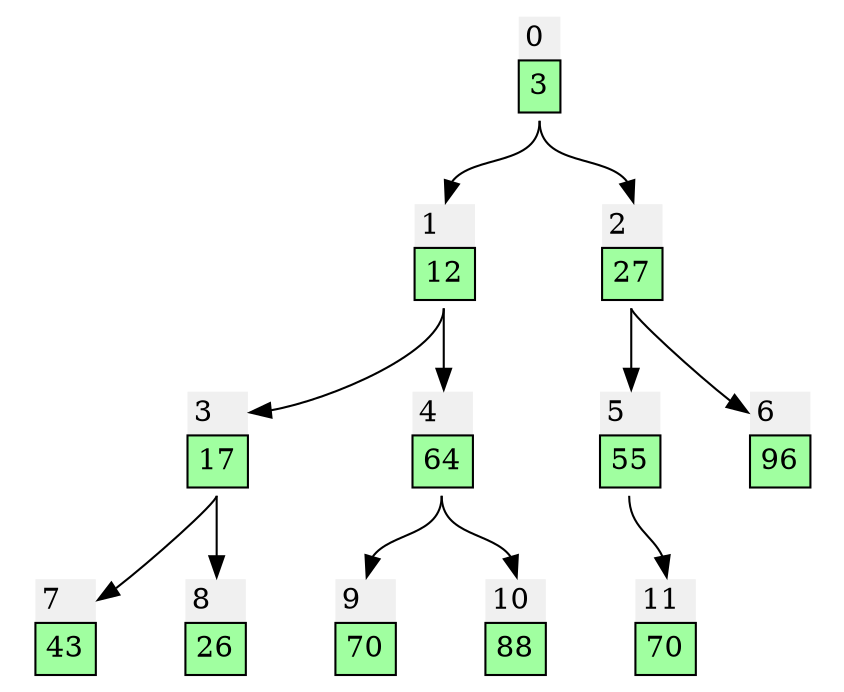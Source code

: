 digraph g
{ 
node [shape=none]
rankdir="TB"
edge[tailclip=false,arrowtail=dot];
node_0_0
[label=<
<TABLE BORDER="0" CELLBORDER="1" CELLSPACING="0" CELLPADDING="4" >
<TR> <TD CELLPADDING="3" BORDER="0"  ALIGN="LEFT" bgcolor="#f0f0f0" PORT="id">0</TD> </TR><TR>
<TD PORT="val" bgcolor="#a0FFa0">3</TD>
</TR></TABLE>>];
rank = same; node_1_0;node_2_0;
node_0_0:s -> node_1_0:id ;
node_0_0:s -> node_2_0:id ;
node_1_0
[label=<
<TABLE BORDER="0" CELLBORDER="1" CELLSPACING="0" CELLPADDING="4" >
<TR> <TD CELLPADDING="3" BORDER="0"  ALIGN="LEFT" bgcolor="#f0f0f0" PORT="id">1</TD> </TR><TR>
<TD PORT="val" bgcolor="#a0FFa0">12</TD>
</TR></TABLE>>];
rank = same; node_3_0;node_4_0;
node_1_0:s -> node_3_0:id ;
node_1_0:s -> node_4_0:id ;
node_3_0
[label=<
<TABLE BORDER="0" CELLBORDER="1" CELLSPACING="0" CELLPADDING="4" >
<TR> <TD CELLPADDING="3" BORDER="0"  ALIGN="LEFT" bgcolor="#f0f0f0" PORT="id">3</TD> </TR><TR>
<TD PORT="val" bgcolor="#a0FFa0">17</TD>
</TR></TABLE>>];
rank = same; node_7_0;node_8_0;
node_3_0:s -> node_7_0:id ;
node_3_0:s -> node_8_0:id ;
node_7_0
[label=<
<TABLE BORDER="0" CELLBORDER="1" CELLSPACING="0" CELLPADDING="4" >
<TR> <TD CELLPADDING="3" BORDER="0"  ALIGN="LEFT" bgcolor="#f0f0f0" PORT="id">7</TD> </TR><TR>
<TD PORT="val" bgcolor="#a0FFa0">43</TD>
</TR></TABLE>>];
node_8_0
[label=<
<TABLE BORDER="0" CELLBORDER="1" CELLSPACING="0" CELLPADDING="4" >
<TR> <TD CELLPADDING="3" BORDER="0"  ALIGN="LEFT" bgcolor="#f0f0f0" PORT="id">8</TD> </TR><TR>
<TD PORT="val" bgcolor="#a0FFa0">26</TD>
</TR></TABLE>>];
node_4_0
[label=<
<TABLE BORDER="0" CELLBORDER="1" CELLSPACING="0" CELLPADDING="4" >
<TR> <TD CELLPADDING="3" BORDER="0"  ALIGN="LEFT" bgcolor="#f0f0f0" PORT="id">4</TD> </TR><TR>
<TD PORT="val" bgcolor="#a0FFa0">64</TD>
</TR></TABLE>>];
rank = same; node_9_0;node_10_0;
node_4_0:s -> node_9_0:id ;
node_4_0:s -> node_10_0:id ;
node_9_0
[label=<
<TABLE BORDER="0" CELLBORDER="1" CELLSPACING="0" CELLPADDING="4" >
<TR> <TD CELLPADDING="3" BORDER="0"  ALIGN="LEFT" bgcolor="#f0f0f0" PORT="id">9</TD> </TR><TR>
<TD PORT="val" bgcolor="#a0FFa0">70</TD>
</TR></TABLE>>];
node_10_0
[label=<
<TABLE BORDER="0" CELLBORDER="1" CELLSPACING="0" CELLPADDING="4" >
<TR> <TD CELLPADDING="3" BORDER="0"  ALIGN="LEFT" bgcolor="#f0f0f0" PORT="id">10</TD> </TR><TR>
<TD PORT="val" bgcolor="#a0FFa0">88</TD>
</TR></TABLE>>];
node_2_0
[label=<
<TABLE BORDER="0" CELLBORDER="1" CELLSPACING="0" CELLPADDING="4" >
<TR> <TD CELLPADDING="3" BORDER="0"  ALIGN="LEFT" bgcolor="#f0f0f0" PORT="id">2</TD> </TR><TR>
<TD PORT="val" bgcolor="#a0FFa0">27</TD>
</TR></TABLE>>];
rank = same; node_5_0;node_6_0;
node_2_0:s -> node_5_0:id ;
node_2_0:s -> node_6_0:id ;
node_5_0
[label=<
<TABLE BORDER="0" CELLBORDER="1" CELLSPACING="0" CELLPADDING="4" >
<TR> <TD CELLPADDING="3" BORDER="0"  ALIGN="LEFT" bgcolor="#f0f0f0" PORT="id">5</TD> </TR><TR>
<TD PORT="val" bgcolor="#a0FFa0">55</TD>
</TR></TABLE>>];
node_5_0:s -> node_11_0:id ;
node_11_0
[label=<
<TABLE BORDER="0" CELLBORDER="1" CELLSPACING="0" CELLPADDING="4" >
<TR> <TD CELLPADDING="3" BORDER="0"  ALIGN="LEFT" bgcolor="#f0f0f0" PORT="id">11</TD> </TR><TR>
<TD PORT="val" bgcolor="#a0FFa0">70</TD>
</TR></TABLE>>];
node_6_0
[label=<
<TABLE BORDER="0" CELLBORDER="1" CELLSPACING="0" CELLPADDING="4" >
<TR> <TD CELLPADDING="3" BORDER="0"  ALIGN="LEFT" bgcolor="#f0f0f0" PORT="id">6</TD> </TR><TR>
<TD PORT="val" bgcolor="#a0FFa0">96</TD>
</TR></TABLE>>];
}
